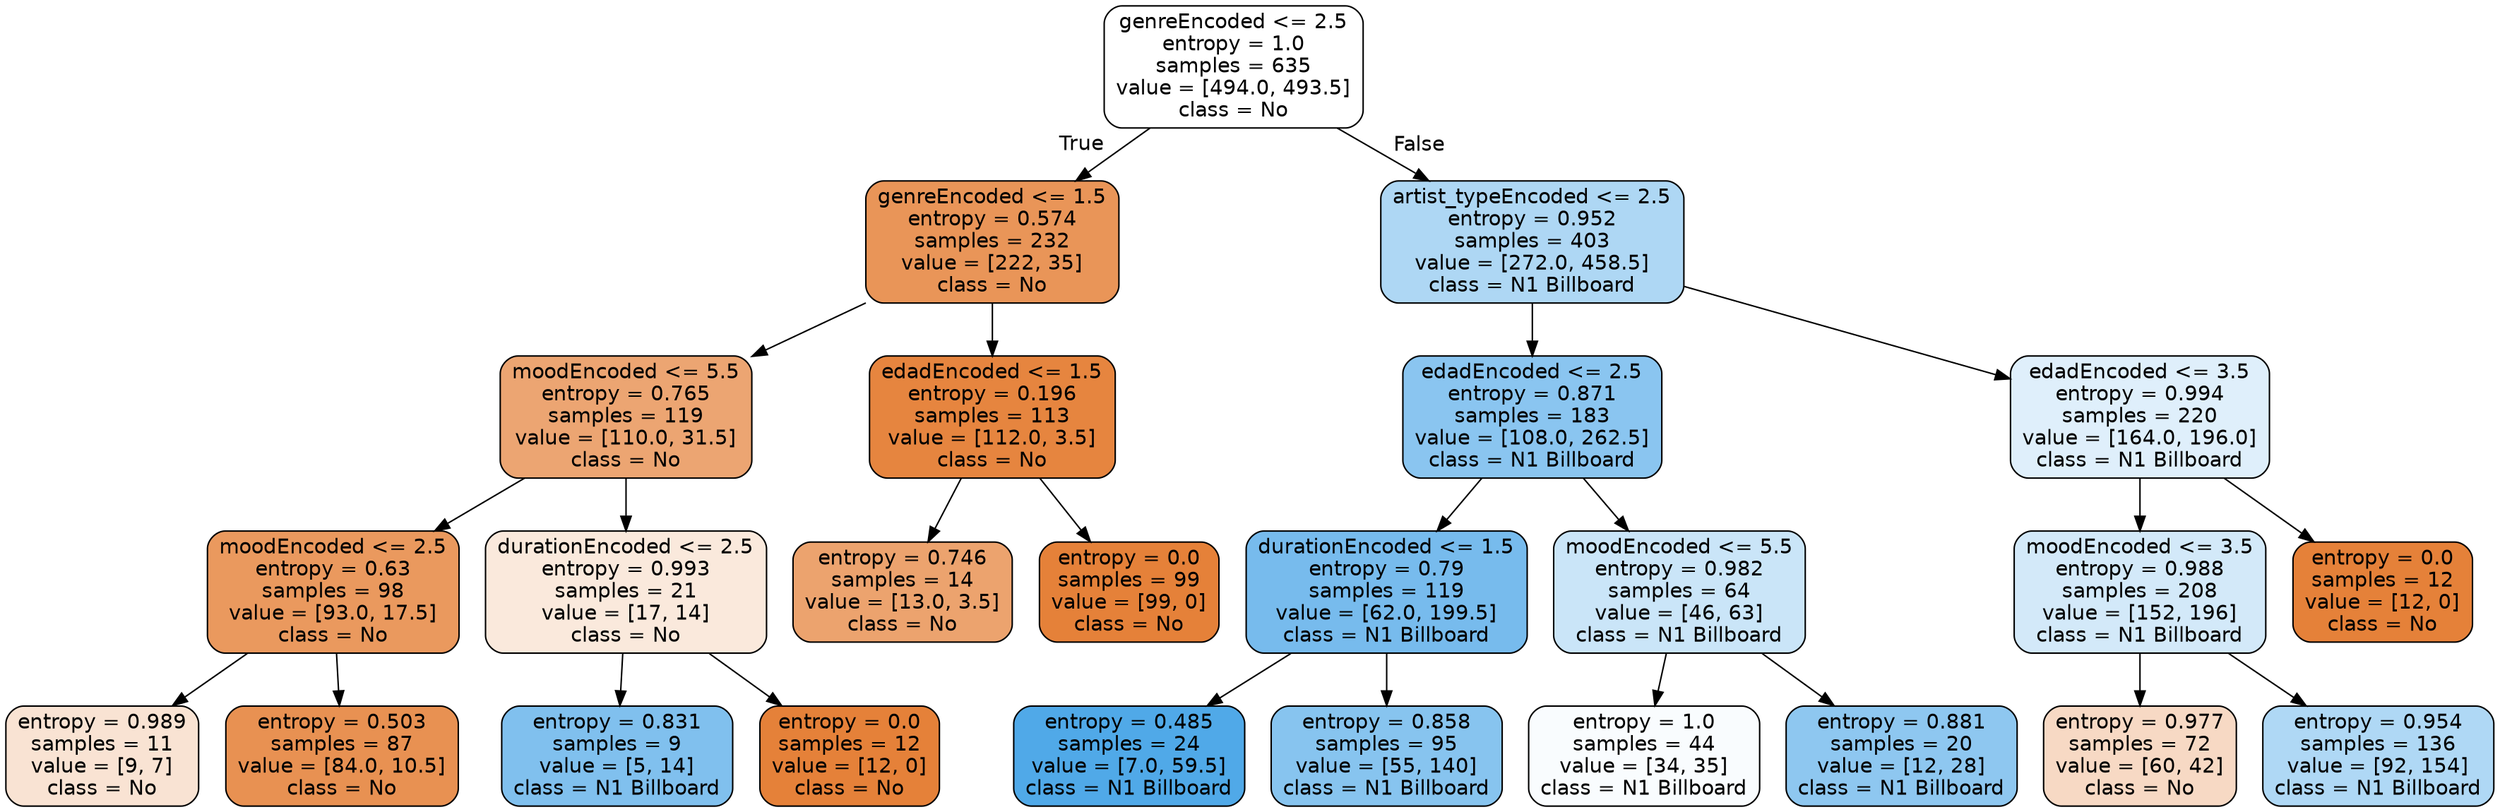 digraph Tree {
node [shape=box, style="filled, rounded", color="black", fontname="helvetica"] ;
edge [fontname="helvetica"] ;
0 [label="genreEncoded <= 2.5\nentropy = 1.0\nsamples = 635\nvalue = [494.0, 493.5]\nclass = No", fillcolor="#ffffff"] ;
1 [label="genreEncoded <= 1.5\nentropy = 0.574\nsamples = 232\nvalue = [222, 35]\nclass = No", fillcolor="#e99558"] ;
0 -> 1 [labeldistance=2.5, labelangle=45, headlabel="True"] ;
2 [label="moodEncoded <= 5.5\nentropy = 0.765\nsamples = 119\nvalue = [110.0, 31.5]\nclass = No", fillcolor="#eca572"] ;
1 -> 2 ;
3 [label="moodEncoded <= 2.5\nentropy = 0.63\nsamples = 98\nvalue = [93.0, 17.5]\nclass = No", fillcolor="#ea995e"] ;
2 -> 3 ;
4 [label="entropy = 0.989\nsamples = 11\nvalue = [9, 7]\nclass = No", fillcolor="#f9e3d3"] ;
3 -> 4 ;
5 [label="entropy = 0.503\nsamples = 87\nvalue = [84.0, 10.5]\nclass = No", fillcolor="#e89152"] ;
3 -> 5 ;
6 [label="durationEncoded <= 2.5\nentropy = 0.993\nsamples = 21\nvalue = [17, 14]\nclass = No", fillcolor="#fae9dc"] ;
2 -> 6 ;
7 [label="entropy = 0.831\nsamples = 9\nvalue = [5, 14]\nclass = N1 Billboard", fillcolor="#80c0ee"] ;
6 -> 7 ;
8 [label="entropy = 0.0\nsamples = 12\nvalue = [12, 0]\nclass = No", fillcolor="#e58139"] ;
6 -> 8 ;
9 [label="edadEncoded <= 1.5\nentropy = 0.196\nsamples = 113\nvalue = [112.0, 3.5]\nclass = No", fillcolor="#e6853f"] ;
1 -> 9 ;
10 [label="entropy = 0.746\nsamples = 14\nvalue = [13.0, 3.5]\nclass = No", fillcolor="#eca36e"] ;
9 -> 10 ;
11 [label="entropy = 0.0\nsamples = 99\nvalue = [99, 0]\nclass = No", fillcolor="#e58139"] ;
9 -> 11 ;
12 [label="artist_typeEncoded <= 2.5\nentropy = 0.952\nsamples = 403\nvalue = [272.0, 458.5]\nclass = N1 Billboard", fillcolor="#aed7f4"] ;
0 -> 12 [labeldistance=2.5, labelangle=-45, headlabel="False"] ;
13 [label="edadEncoded <= 2.5\nentropy = 0.871\nsamples = 183\nvalue = [108.0, 262.5]\nclass = N1 Billboard", fillcolor="#8ac5f0"] ;
12 -> 13 ;
14 [label="durationEncoded <= 1.5\nentropy = 0.79\nsamples = 119\nvalue = [62.0, 199.5]\nclass = N1 Billboard", fillcolor="#77bbed"] ;
13 -> 14 ;
15 [label="entropy = 0.485\nsamples = 24\nvalue = [7.0, 59.5]\nclass = N1 Billboard", fillcolor="#50a9e8"] ;
14 -> 15 ;
16 [label="entropy = 0.858\nsamples = 95\nvalue = [55, 140]\nclass = N1 Billboard", fillcolor="#87c4ef"] ;
14 -> 16 ;
17 [label="moodEncoded <= 5.5\nentropy = 0.982\nsamples = 64\nvalue = [46, 63]\nclass = N1 Billboard", fillcolor="#cae5f8"] ;
13 -> 17 ;
18 [label="entropy = 1.0\nsamples = 44\nvalue = [34, 35]\nclass = N1 Billboard", fillcolor="#f9fcfe"] ;
17 -> 18 ;
19 [label="entropy = 0.881\nsamples = 20\nvalue = [12, 28]\nclass = N1 Billboard", fillcolor="#8ec7f0"] ;
17 -> 19 ;
20 [label="edadEncoded <= 3.5\nentropy = 0.994\nsamples = 220\nvalue = [164.0, 196.0]\nclass = N1 Billboard", fillcolor="#dfeffb"] ;
12 -> 20 ;
21 [label="moodEncoded <= 3.5\nentropy = 0.988\nsamples = 208\nvalue = [152, 196]\nclass = N1 Billboard", fillcolor="#d3e9f9"] ;
20 -> 21 ;
22 [label="entropy = 0.977\nsamples = 72\nvalue = [60, 42]\nclass = No", fillcolor="#f7d9c4"] ;
21 -> 22 ;
23 [label="entropy = 0.954\nsamples = 136\nvalue = [92, 154]\nclass = N1 Billboard", fillcolor="#afd8f5"] ;
21 -> 23 ;
24 [label="entropy = 0.0\nsamples = 12\nvalue = [12, 0]\nclass = No", fillcolor="#e58139"] ;
20 -> 24 ;
}